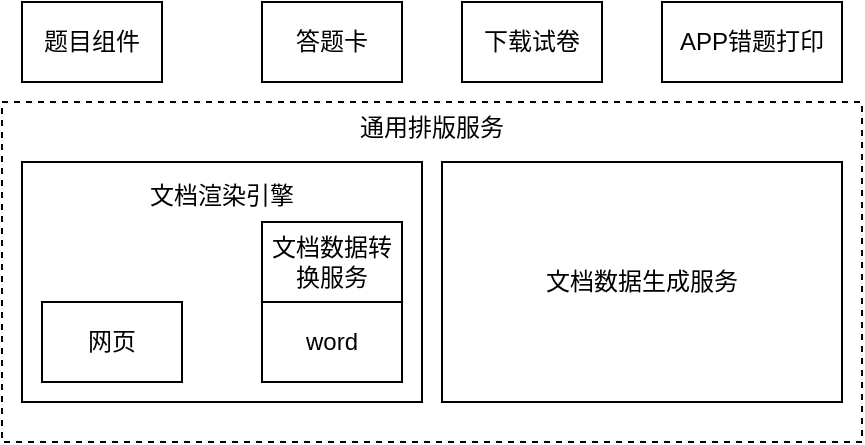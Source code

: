 <mxfile version="20.6.2" type="github">
  <diagram id="kgpKYQtTHZ0yAKxKKP6v" name="Page-1">
    <mxGraphModel dx="786" dy="491" grid="1" gridSize="10" guides="1" tooltips="1" connect="1" arrows="1" fold="1" page="1" pageScale="1" pageWidth="850" pageHeight="1100" math="0" shadow="0">
      <root>
        <mxCell id="0" />
        <mxCell id="1" parent="0" />
        <mxCell id="0oZg8qkL9w9ilyilMxtD-13" value="通用排版服务&lt;br&gt;&lt;br&gt;&lt;br&gt;&lt;br&gt;&lt;br&gt;&lt;br&gt;&lt;br&gt;&lt;br&gt;&lt;br&gt;&lt;br&gt;&lt;br&gt;" style="rounded=0;whiteSpace=wrap;html=1;dashed=1;" vertex="1" parent="1">
          <mxGeometry x="190" y="150" width="430" height="170" as="geometry" />
        </mxCell>
        <mxCell id="0oZg8qkL9w9ilyilMxtD-4" value="文档数据生成服务" style="rounded=0;whiteSpace=wrap;html=1;" vertex="1" parent="1">
          <mxGeometry x="410" y="180" width="200" height="120" as="geometry" />
        </mxCell>
        <mxCell id="0oZg8qkL9w9ilyilMxtD-5" value="文档渲染引擎&lt;br&gt;&lt;br&gt;&lt;br&gt;&lt;br&gt;&lt;br&gt;&lt;br&gt;&lt;br&gt;" style="rounded=0;whiteSpace=wrap;html=1;" vertex="1" parent="1">
          <mxGeometry x="200" y="180" width="200" height="120" as="geometry" />
        </mxCell>
        <mxCell id="0oZg8qkL9w9ilyilMxtD-6" value="网页" style="rounded=0;whiteSpace=wrap;html=1;" vertex="1" parent="1">
          <mxGeometry x="210" y="250" width="70" height="40" as="geometry" />
        </mxCell>
        <mxCell id="0oZg8qkL9w9ilyilMxtD-7" value="word" style="rounded=0;whiteSpace=wrap;html=1;" vertex="1" parent="1">
          <mxGeometry x="320" y="250" width="70" height="40" as="geometry" />
        </mxCell>
        <mxCell id="0oZg8qkL9w9ilyilMxtD-8" value="文档数据转换服务" style="rounded=0;whiteSpace=wrap;html=1;" vertex="1" parent="1">
          <mxGeometry x="320" y="210" width="70" height="40" as="geometry" />
        </mxCell>
        <mxCell id="0oZg8qkL9w9ilyilMxtD-9" value="题目组件" style="rounded=0;whiteSpace=wrap;html=1;" vertex="1" parent="1">
          <mxGeometry x="200" y="100" width="70" height="40" as="geometry" />
        </mxCell>
        <mxCell id="0oZg8qkL9w9ilyilMxtD-10" value="答题卡" style="rounded=0;whiteSpace=wrap;html=1;" vertex="1" parent="1">
          <mxGeometry x="320" y="100" width="70" height="40" as="geometry" />
        </mxCell>
        <mxCell id="0oZg8qkL9w9ilyilMxtD-11" value="下载试卷" style="rounded=0;whiteSpace=wrap;html=1;" vertex="1" parent="1">
          <mxGeometry x="420" y="100" width="70" height="40" as="geometry" />
        </mxCell>
        <mxCell id="0oZg8qkL9w9ilyilMxtD-12" value="APP错题打印" style="rounded=0;whiteSpace=wrap;html=1;" vertex="1" parent="1">
          <mxGeometry x="520" y="100" width="90" height="40" as="geometry" />
        </mxCell>
      </root>
    </mxGraphModel>
  </diagram>
</mxfile>
